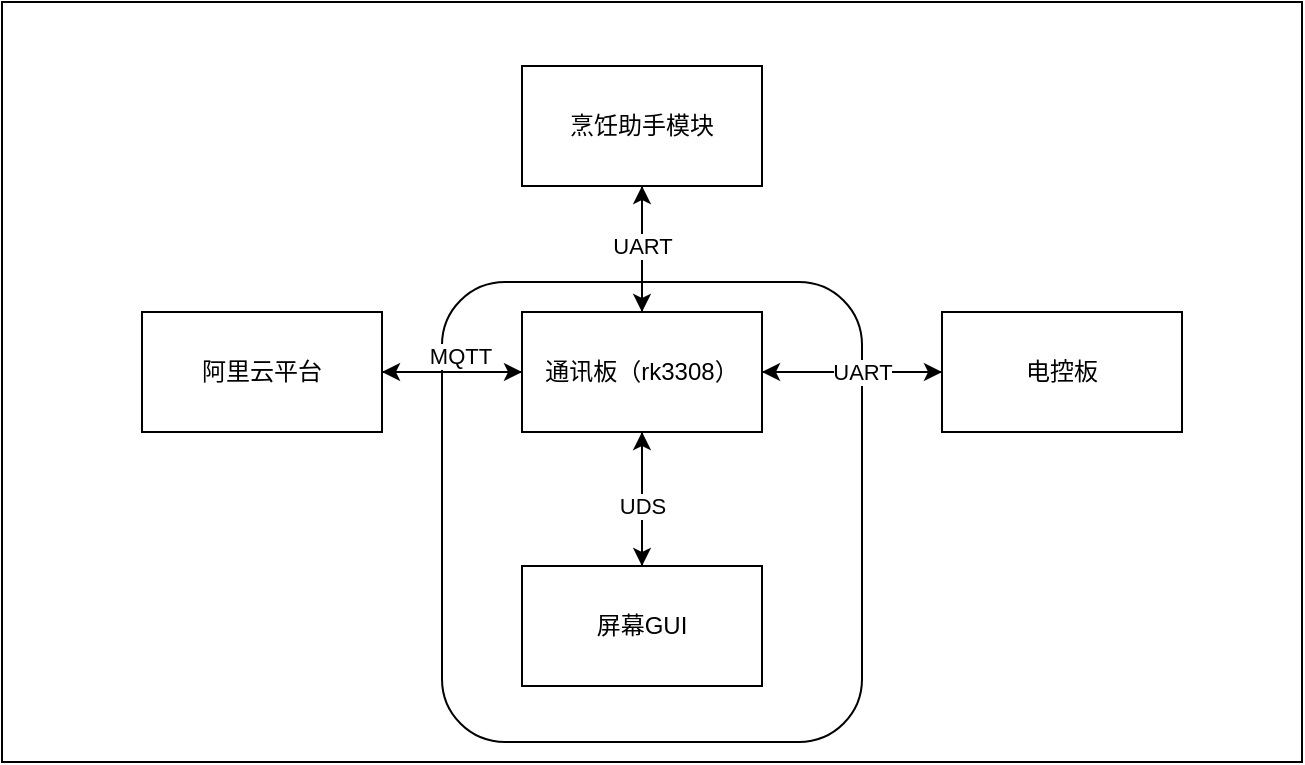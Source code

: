<mxfile>
    <diagram id="6sCf-PyjNcTY3iOVAVQo" name="第 1 页">
        <mxGraphModel dx="800" dy="575" grid="1" gridSize="10" guides="1" tooltips="1" connect="1" arrows="1" fold="1" page="1" pageScale="1" pageWidth="827" pageHeight="1169" background="#ffffff" math="0" shadow="0">
            <root>
                <mxCell id="0"/>
                <mxCell id="1" parent="0"/>
                <mxCell id="154" value="" style="rounded=0;whiteSpace=wrap;html=1;fillColor=#FFFFFF;strokeColor=#000000;" parent="1" vertex="1">
                    <mxGeometry x="60" y="90" width="650" height="380" as="geometry"/>
                </mxCell>
                <mxCell id="173" value="" style="rounded=1;whiteSpace=wrap;html=1;fillColor=#FFFFFF;strokeColor=#000000;" vertex="1" parent="1">
                    <mxGeometry x="280" y="230" width="210" height="230" as="geometry"/>
                </mxCell>
                <mxCell id="155" style="edgeStyle=none;html=1;exitX=0.5;exitY=1;exitDx=0;exitDy=0;strokeColor=#000000;" parent="1" source="159" target="168" edge="1">
                    <mxGeometry relative="1" as="geometry"/>
                </mxCell>
                <mxCell id="156" style="edgeStyle=none;html=1;exitX=1;exitY=0.5;exitDx=0;exitDy=0;strokeColor=#000000;" parent="1" source="159" target="162" edge="1">
                    <mxGeometry relative="1" as="geometry"/>
                </mxCell>
                <mxCell id="157" style="edgeStyle=none;html=1;exitX=0.5;exitY=0;exitDx=0;exitDy=0;entryX=0.5;entryY=1;entryDx=0;entryDy=0;strokeColor=#000000;" parent="1" source="159" target="165" edge="1">
                    <mxGeometry relative="1" as="geometry"/>
                </mxCell>
                <mxCell id="158" style="edgeStyle=none;html=1;exitX=0;exitY=0.5;exitDx=0;exitDy=0;entryX=1;entryY=0.5;entryDx=0;entryDy=0;strokeColor=#000000;" parent="1" source="159" target="171" edge="1">
                    <mxGeometry relative="1" as="geometry"/>
                </mxCell>
                <mxCell id="159" value="通讯板（rk3308）" style="rounded=0;whiteSpace=wrap;html=1;strokeColor=#000000;fillColor=#FFFFFF;fontColor=#000000;" parent="1" vertex="1">
                    <mxGeometry x="320" y="245" width="120" height="60" as="geometry"/>
                </mxCell>
                <mxCell id="160" style="edgeStyle=none;html=1;exitX=0;exitY=0.5;exitDx=0;exitDy=0;entryX=1;entryY=0.5;entryDx=0;entryDy=0;strokeColor=#000000;" parent="1" source="162" target="159" edge="1">
                    <mxGeometry relative="1" as="geometry"/>
                </mxCell>
                <mxCell id="161" value="UART" style="edgeLabel;html=1;align=center;verticalAlign=middle;resizable=0;points=[];" parent="160" vertex="1" connectable="0">
                    <mxGeometry x="-0.218" relative="1" as="geometry">
                        <mxPoint x="-5" as="offset"/>
                    </mxGeometry>
                </mxCell>
                <mxCell id="162" value="电控板" style="rounded=0;whiteSpace=wrap;html=1;strokeColor=#000000;fillColor=#FFFFFF;fontColor=#000000;" parent="1" vertex="1">
                    <mxGeometry x="530" y="245" width="120" height="60" as="geometry"/>
                </mxCell>
                <mxCell id="163" style="edgeStyle=none;html=1;exitX=0.5;exitY=1;exitDx=0;exitDy=0;strokeColor=#000000;" parent="1" source="165" target="159" edge="1">
                    <mxGeometry relative="1" as="geometry">
                        <Array as="points">
                            <mxPoint x="380" y="212"/>
                            <mxPoint x="380" y="222"/>
                        </Array>
                    </mxGeometry>
                </mxCell>
                <mxCell id="164" value="UART" style="edgeLabel;html=1;align=center;verticalAlign=middle;resizable=0;points=[];" parent="163" vertex="1" connectable="0">
                    <mxGeometry x="-0.237" relative="1" as="geometry">
                        <mxPoint y="6" as="offset"/>
                    </mxGeometry>
                </mxCell>
                <mxCell id="165" value="烹饪助手模块" style="rounded=0;whiteSpace=wrap;html=1;strokeColor=#000000;fillColor=#FFFFFF;fontColor=#000000;" parent="1" vertex="1">
                    <mxGeometry x="320" y="122" width="120" height="60" as="geometry"/>
                </mxCell>
                <mxCell id="166" style="edgeStyle=none;html=1;exitX=0.5;exitY=0;exitDx=0;exitDy=0;strokeColor=#000000;" parent="1" source="168" target="159" edge="1">
                    <mxGeometry relative="1" as="geometry"/>
                </mxCell>
                <mxCell id="167" value="UDS" style="edgeLabel;html=1;align=center;verticalAlign=middle;resizable=0;points=[];" parent="166" vertex="1" connectable="0">
                    <mxGeometry x="0.307" y="-1" relative="1" as="geometry">
                        <mxPoint x="-1" y="14" as="offset"/>
                    </mxGeometry>
                </mxCell>
                <mxCell id="168" value="屏幕GUI" style="rounded=0;whiteSpace=wrap;html=1;strokeColor=#000000;fillColor=#FFFFFF;fontColor=#000000;" parent="1" vertex="1">
                    <mxGeometry x="320" y="372" width="120" height="60" as="geometry"/>
                </mxCell>
                <mxCell id="169" style="edgeStyle=none;html=1;exitX=1;exitY=0.5;exitDx=0;exitDy=0;entryX=0;entryY=0.5;entryDx=0;entryDy=0;strokeColor=#000000;" parent="1" source="171" target="159" edge="1">
                    <mxGeometry relative="1" as="geometry"/>
                </mxCell>
                <mxCell id="170" value="MQTT" style="edgeLabel;html=1;align=center;verticalAlign=middle;resizable=0;points=[];" parent="169" vertex="1" connectable="0">
                    <mxGeometry x="0.1" y="1" relative="1" as="geometry">
                        <mxPoint y="-7" as="offset"/>
                    </mxGeometry>
                </mxCell>
                <mxCell id="171" value="阿里云平台" style="rounded=0;whiteSpace=wrap;html=1;strokeColor=#000000;fillColor=#FFFFFF;fontColor=#000000;" parent="1" vertex="1">
                    <mxGeometry x="130" y="245" width="120" height="60" as="geometry"/>
                </mxCell>
            </root>
        </mxGraphModel>
    </diagram>
</mxfile>